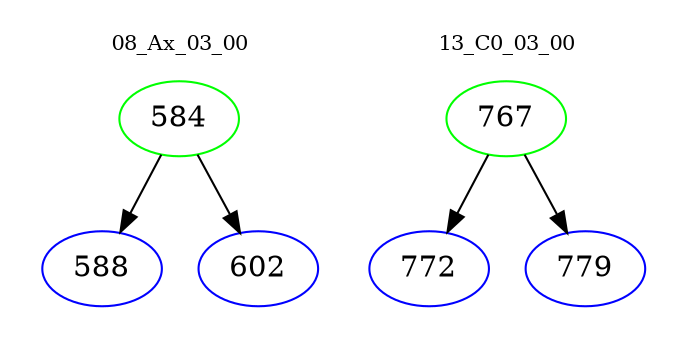 digraph{
subgraph cluster_0 {
color = white
label = "08_Ax_03_00";
fontsize=10;
T0_584 [label="584", color="green"]
T0_584 -> T0_588 [color="black"]
T0_588 [label="588", color="blue"]
T0_584 -> T0_602 [color="black"]
T0_602 [label="602", color="blue"]
}
subgraph cluster_1 {
color = white
label = "13_C0_03_00";
fontsize=10;
T1_767 [label="767", color="green"]
T1_767 -> T1_772 [color="black"]
T1_772 [label="772", color="blue"]
T1_767 -> T1_779 [color="black"]
T1_779 [label="779", color="blue"]
}
}
